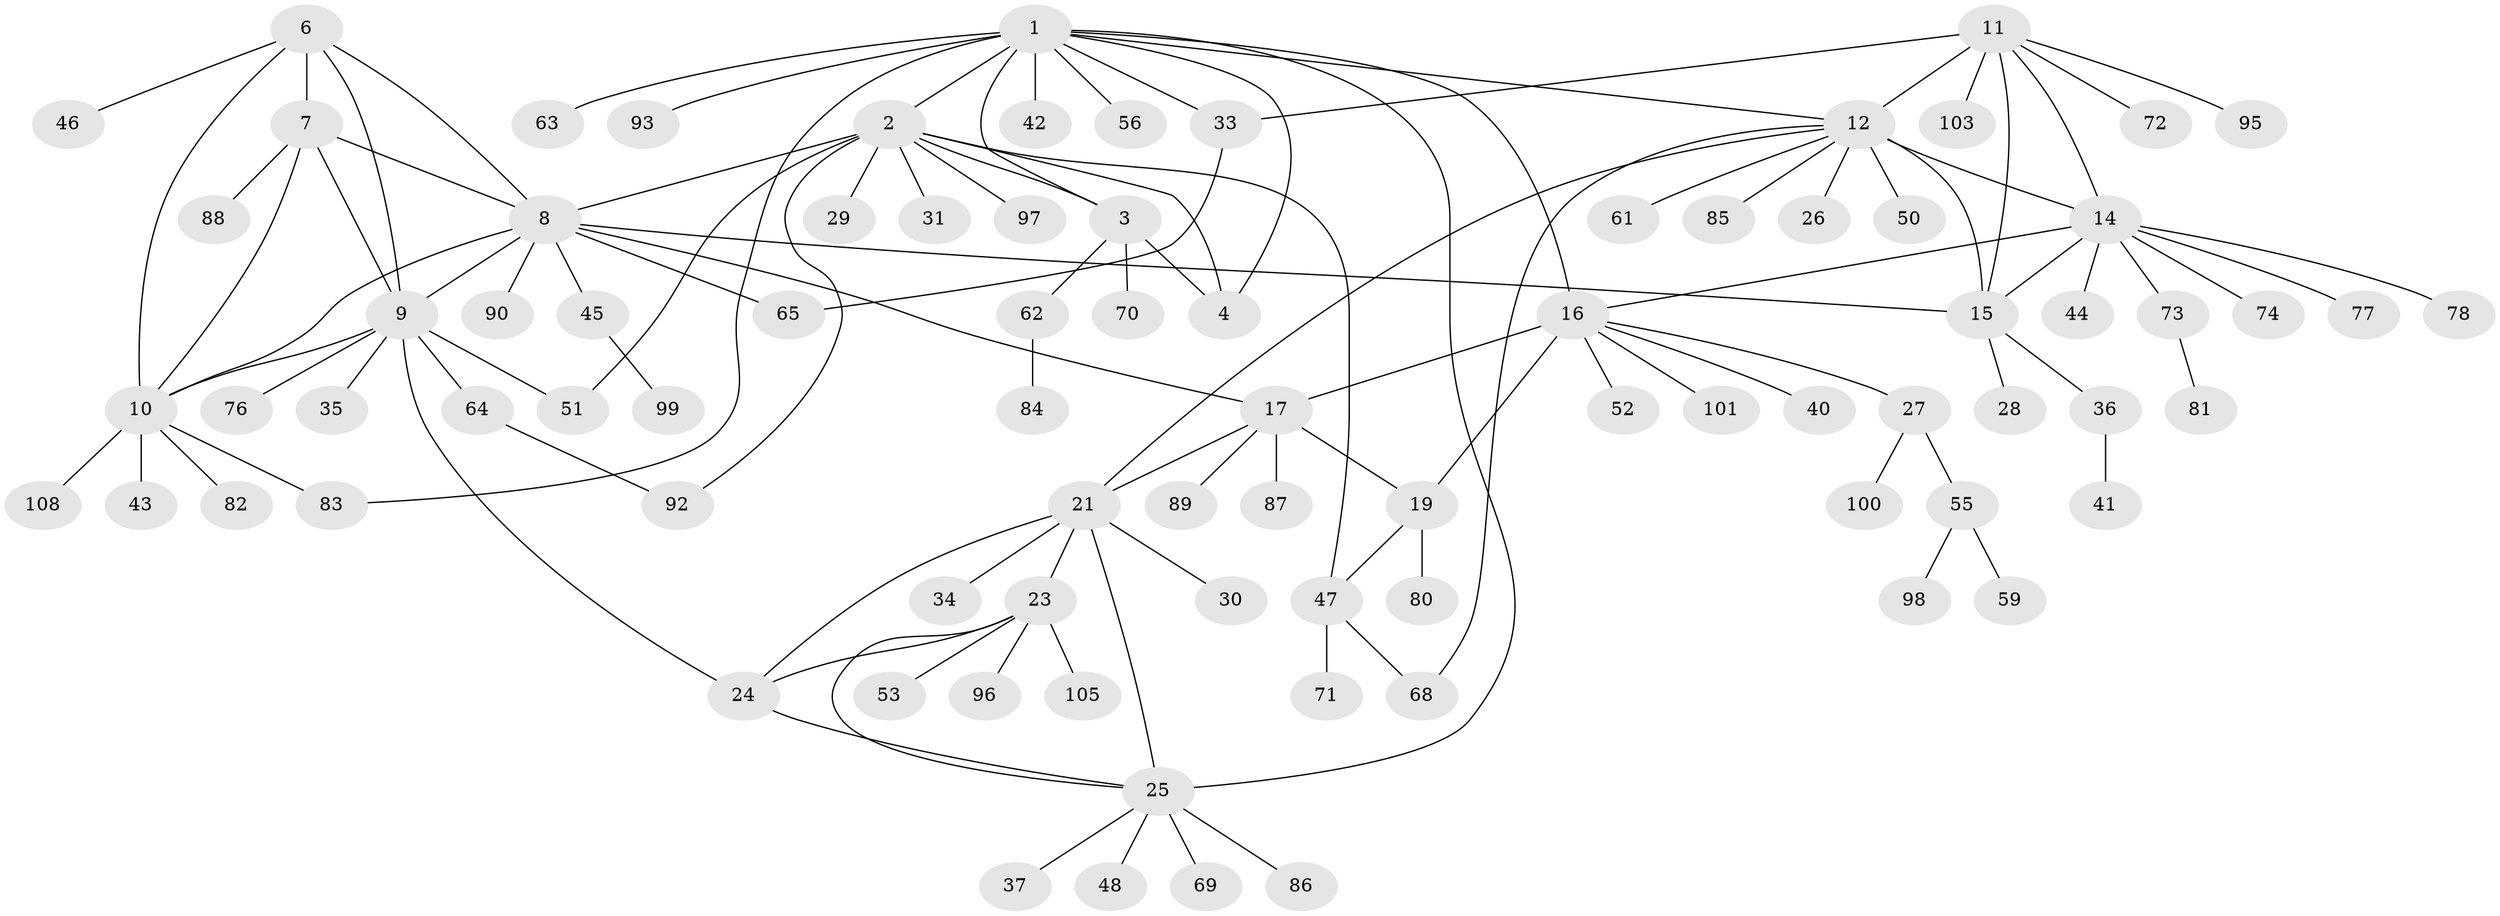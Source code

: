 // original degree distribution, {11: 0.018518518518518517, 12: 0.009259259259259259, 6: 0.027777777777777776, 5: 0.07407407407407407, 10: 0.027777777777777776, 9: 0.027777777777777776, 8: 0.027777777777777776, 7: 0.027777777777777776, 1: 0.5925925925925926, 4: 0.018518518518518517, 3: 0.018518518518518517, 2: 0.12962962962962962}
// Generated by graph-tools (version 1.1) at 2025/11/02/27/25 16:11:32]
// undirected, 85 vertices, 113 edges
graph export_dot {
graph [start="1"]
  node [color=gray90,style=filled];
  1 [super="+5"];
  2 [super="+49"];
  3;
  4 [super="+39"];
  6 [super="+75"];
  7;
  8 [super="+32"];
  9 [super="+91"];
  10 [super="+38"];
  11 [super="+102"];
  12 [super="+13"];
  14 [super="+57"];
  15;
  16 [super="+18"];
  17;
  19 [super="+20"];
  21 [super="+22"];
  23 [super="+107"];
  24;
  25 [super="+94"];
  26;
  27 [super="+67"];
  28;
  29;
  30;
  31;
  33;
  34;
  35;
  36 [super="+58"];
  37;
  40;
  41;
  42 [super="+106"];
  43;
  44;
  45;
  46;
  47 [super="+60"];
  48 [super="+54"];
  50;
  51;
  52 [super="+79"];
  53;
  55 [super="+104"];
  56;
  59 [super="+66"];
  61;
  62;
  63;
  64;
  65;
  68;
  69;
  70;
  71;
  72;
  73;
  74;
  76;
  77;
  78;
  80;
  81;
  82;
  83;
  84;
  85;
  86;
  87;
  88;
  89;
  90;
  92;
  93;
  95;
  96;
  97;
  98;
  99;
  100;
  101;
  103;
  105;
  108;
  1 -- 2 [weight=2];
  1 -- 3 [weight=2];
  1 -- 4 [weight=2];
  1 -- 16;
  1 -- 25;
  1 -- 33;
  1 -- 42;
  1 -- 56;
  1 -- 83;
  1 -- 93;
  1 -- 63;
  1 -- 12;
  2 -- 3;
  2 -- 4;
  2 -- 8;
  2 -- 29;
  2 -- 31;
  2 -- 47;
  2 -- 51;
  2 -- 92;
  2 -- 97;
  3 -- 4;
  3 -- 62;
  3 -- 70;
  6 -- 7;
  6 -- 8;
  6 -- 9;
  6 -- 10;
  6 -- 46;
  7 -- 8;
  7 -- 9;
  7 -- 10;
  7 -- 88;
  8 -- 9;
  8 -- 10;
  8 -- 15;
  8 -- 17;
  8 -- 45;
  8 -- 65;
  8 -- 90;
  9 -- 10;
  9 -- 24;
  9 -- 35;
  9 -- 51;
  9 -- 64;
  9 -- 76;
  10 -- 43;
  10 -- 82;
  10 -- 83;
  10 -- 108;
  11 -- 12 [weight=2];
  11 -- 14;
  11 -- 15;
  11 -- 33;
  11 -- 72;
  11 -- 95;
  11 -- 103;
  12 -- 14 [weight=2];
  12 -- 15 [weight=2];
  12 -- 26;
  12 -- 50;
  12 -- 61;
  12 -- 85;
  12 -- 68;
  12 -- 21;
  14 -- 15;
  14 -- 44;
  14 -- 73;
  14 -- 74;
  14 -- 77;
  14 -- 16;
  14 -- 78;
  15 -- 28;
  15 -- 36;
  16 -- 17 [weight=2];
  16 -- 19 [weight=4];
  16 -- 27;
  16 -- 40;
  16 -- 52;
  16 -- 101;
  17 -- 19 [weight=2];
  17 -- 87;
  17 -- 89;
  17 -- 21;
  19 -- 47;
  19 -- 80;
  21 -- 23 [weight=2];
  21 -- 24 [weight=2];
  21 -- 25 [weight=2];
  21 -- 34;
  21 -- 30;
  23 -- 24;
  23 -- 25;
  23 -- 53;
  23 -- 96;
  23 -- 105;
  24 -- 25;
  25 -- 37;
  25 -- 48;
  25 -- 69;
  25 -- 86;
  27 -- 55;
  27 -- 100;
  33 -- 65;
  36 -- 41;
  45 -- 99;
  47 -- 68;
  47 -- 71;
  55 -- 59;
  55 -- 98;
  62 -- 84;
  64 -- 92;
  73 -- 81;
}
